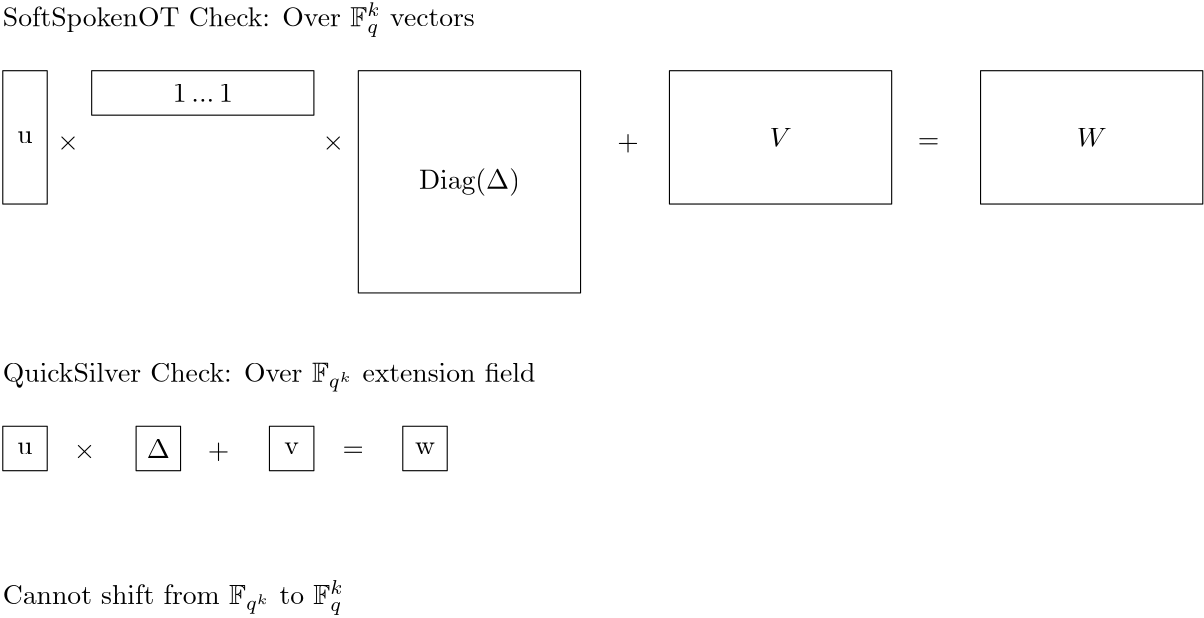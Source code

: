 <?xml version="1.0"?>
<!DOCTYPE ipe SYSTEM "ipe.dtd">
<ipe version="70218" creator="Ipe 7.2.27">
<info created="D:20230831133831" modified="D:20230831133831"/>
<preamble>\usepackage{amsmath,amssymb}</preamble>
<ipestyle name="basic">
<symbol name="arrow/arc(spx)">
<path stroke="sym-stroke" fill="sym-stroke" pen="sym-pen">
0 0 m
-1 0.333 l
-1 -0.333 l
h
</path>
</symbol>
<symbol name="arrow/farc(spx)">
<path stroke="sym-stroke" fill="white" pen="sym-pen">
0 0 m
-1 0.333 l
-1 -0.333 l
h
</path>
</symbol>
<symbol name="arrow/ptarc(spx)">
<path stroke="sym-stroke" fill="sym-stroke" pen="sym-pen">
0 0 m
-1 0.333 l
-0.8 0 l
-1 -0.333 l
h
</path>
</symbol>
<symbol name="arrow/fptarc(spx)">
<path stroke="sym-stroke" fill="white" pen="sym-pen">
0 0 m
-1 0.333 l
-0.8 0 l
-1 -0.333 l
h
</path>
</symbol>
<symbol name="mark/circle(sx)" transformations="translations">
<path fill="sym-stroke">
0.6 0 0 0.6 0 0 e
0.4 0 0 0.4 0 0 e
</path>
</symbol>
<symbol name="mark/disk(sx)" transformations="translations">
<path fill="sym-stroke">
0.6 0 0 0.6 0 0 e
</path>
</symbol>
<symbol name="mark/fdisk(sfx)" transformations="translations">
<group>
<path fill="sym-fill">
0.5 0 0 0.5 0 0 e
</path>
<path fill="sym-stroke" fillrule="eofill">
0.6 0 0 0.6 0 0 e
0.4 0 0 0.4 0 0 e
</path>
</group>
</symbol>
<symbol name="mark/box(sx)" transformations="translations">
<path fill="sym-stroke" fillrule="eofill">
-0.6 -0.6 m
0.6 -0.6 l
0.6 0.6 l
-0.6 0.6 l
h
-0.4 -0.4 m
0.4 -0.4 l
0.4 0.4 l
-0.4 0.4 l
h
</path>
</symbol>
<symbol name="mark/square(sx)" transformations="translations">
<path fill="sym-stroke">
-0.6 -0.6 m
0.6 -0.6 l
0.6 0.6 l
-0.6 0.6 l
h
</path>
</symbol>
<symbol name="mark/fsquare(sfx)" transformations="translations">
<group>
<path fill="sym-fill">
-0.5 -0.5 m
0.5 -0.5 l
0.5 0.5 l
-0.5 0.5 l
h
</path>
<path fill="sym-stroke" fillrule="eofill">
-0.6 -0.6 m
0.6 -0.6 l
0.6 0.6 l
-0.6 0.6 l
h
-0.4 -0.4 m
0.4 -0.4 l
0.4 0.4 l
-0.4 0.4 l
h
</path>
</group>
</symbol>
<symbol name="mark/cross(sx)" transformations="translations">
<group>
<path fill="sym-stroke">
-0.43 -0.57 m
0.57 0.43 l
0.43 0.57 l
-0.57 -0.43 l
h
</path>
<path fill="sym-stroke">
-0.43 0.57 m
0.57 -0.43 l
0.43 -0.57 l
-0.57 0.43 l
h
</path>
</group>
</symbol>
<symbol name="arrow/fnormal(spx)">
<path stroke="sym-stroke" fill="white" pen="sym-pen">
0 0 m
-1 0.333 l
-1 -0.333 l
h
</path>
</symbol>
<symbol name="arrow/pointed(spx)">
<path stroke="sym-stroke" fill="sym-stroke" pen="sym-pen">
0 0 m
-1 0.333 l
-0.8 0 l
-1 -0.333 l
h
</path>
</symbol>
<symbol name="arrow/fpointed(spx)">
<path stroke="sym-stroke" fill="white" pen="sym-pen">
0 0 m
-1 0.333 l
-0.8 0 l
-1 -0.333 l
h
</path>
</symbol>
<symbol name="arrow/linear(spx)">
<path stroke="sym-stroke" pen="sym-pen">
-1 0.333 m
0 0 l
-1 -0.333 l
</path>
</symbol>
<symbol name="arrow/fdouble(spx)">
<path stroke="sym-stroke" fill="white" pen="sym-pen">
0 0 m
-1 0.333 l
-1 -0.333 l
h
-1 0 m
-2 0.333 l
-2 -0.333 l
h
</path>
</symbol>
<symbol name="arrow/double(spx)">
<path stroke="sym-stroke" fill="sym-stroke" pen="sym-pen">
0 0 m
-1 0.333 l
-1 -0.333 l
h
-1 0 m
-2 0.333 l
-2 -0.333 l
h
</path>
</symbol>
<symbol name="arrow/mid-normal(spx)">
<path stroke="sym-stroke" fill="sym-stroke" pen="sym-pen">
0.5 0 m
-0.5 0.333 l
-0.5 -0.333 l
h
</path>
</symbol>
<symbol name="arrow/mid-fnormal(spx)">
<path stroke="sym-stroke" fill="white" pen="sym-pen">
0.5 0 m
-0.5 0.333 l
-0.5 -0.333 l
h
</path>
</symbol>
<symbol name="arrow/mid-pointed(spx)">
<path stroke="sym-stroke" fill="sym-stroke" pen="sym-pen">
0.5 0 m
-0.5 0.333 l
-0.3 0 l
-0.5 -0.333 l
h
</path>
</symbol>
<symbol name="arrow/mid-fpointed(spx)">
<path stroke="sym-stroke" fill="white" pen="sym-pen">
0.5 0 m
-0.5 0.333 l
-0.3 0 l
-0.5 -0.333 l
h
</path>
</symbol>
<symbol name="arrow/mid-double(spx)">
<path stroke="sym-stroke" fill="sym-stroke" pen="sym-pen">
1 0 m
0 0.333 l
0 -0.333 l
h
0 0 m
-1 0.333 l
-1 -0.333 l
h
</path>
</symbol>
<symbol name="arrow/mid-fdouble(spx)">
<path stroke="sym-stroke" fill="white" pen="sym-pen">
1 0 m
0 0.333 l
0 -0.333 l
h
0 0 m
-1 0.333 l
-1 -0.333 l
h
</path>
</symbol>
<anglesize name="22.5 deg" value="22.5"/>
<anglesize name="30 deg" value="30"/>
<anglesize name="45 deg" value="45"/>
<anglesize name="60 deg" value="60"/>
<anglesize name="90 deg" value="90"/>
<arrowsize name="large" value="10"/>
<arrowsize name="small" value="5"/>
<arrowsize name="tiny" value="3"/>
<color name="blue" value="0 0 1"/>
<color name="brown" value="0.647 0.165 0.165"/>
<color name="darkblue" value="0 0 0.545"/>
<color name="darkcyan" value="0 0.545 0.545"/>
<color name="darkgray" value="0.663"/>
<color name="darkgreen" value="0 0.392 0"/>
<color name="darkmagenta" value="0.545 0 0.545"/>
<color name="darkorange" value="1 0.549 0"/>
<color name="darkred" value="0.545 0 0"/>
<color name="gold" value="1 0.843 0"/>
<color name="gray" value="0.745"/>
<color name="green" value="0 1 0"/>
<color name="lightblue" value="0.678 0.847 0.902"/>
<color name="lightcyan" value="0.878 1 1"/>
<color name="lightgray" value="0.827"/>
<color name="lightgreen" value="0.565 0.933 0.565"/>
<color name="lightyellow" value="1 1 0.878"/>
<color name="navy" value="0 0 0.502"/>
<color name="orange" value="1 0.647 0"/>
<color name="pink" value="1 0.753 0.796"/>
<color name="purple" value="0.627 0.125 0.941"/>
<color name="red" value="1 0 0"/>
<color name="seagreen" value="0.18 0.545 0.341"/>
<color name="turquoise" value="0.251 0.878 0.816"/>
<color name="violet" value="0.933 0.51 0.933"/>
<color name="yellow" value="1 1 0"/>
<dashstyle name="dash dot dotted" value="[4 2 1 2 1 2] 0"/>
<dashstyle name="dash dotted" value="[4 2 1 2] 0"/>
<dashstyle name="dashed" value="[4] 0"/>
<dashstyle name="dotted" value="[1 3] 0"/>
<gridsize name="10 pts (~3.5 mm)" value="10"/>
<gridsize name="14 pts (~5 mm)" value="14"/>
<gridsize name="16 pts (~6 mm)" value="16"/>
<gridsize name="20 pts (~7 mm)" value="20"/>
<gridsize name="28 pts (~10 mm)" value="28"/>
<gridsize name="32 pts (~12 mm)" value="32"/>
<gridsize name="4 pts" value="4"/>
<gridsize name="56 pts (~20 mm)" value="56"/>
<gridsize name="8 pts (~3 mm)" value="8"/>
<opacity name="10%" value="0.1"/>
<opacity name="30%" value="0.3"/>
<opacity name="50%" value="0.5"/>
<opacity name="75%" value="0.75"/>
<pen name="fat" value="1.2"/>
<pen name="heavier" value="0.8"/>
<pen name="ultrafat" value="2"/>
<symbolsize name="large" value="5"/>
<symbolsize name="small" value="2"/>
<symbolsize name="tiny" value="1.1"/>
<textsize name="Huge" value="\Huge"/>
<textsize name="LARGE" value="\LARGE"/>
<textsize name="Large" value="\Large"/>
<textsize name="footnote" value="\footnotesize"/>
<textsize name="huge" value="\huge"/>
<textsize name="large" value="\large"/>
<textsize name="small" value="\small"/>
<textsize name="tiny" value="\tiny"/>
<textstyle name="center" begin="\begin{center}" end="\end{center}"/>
<textstyle name="item" begin="\begin{itemize}\item{}" end="\end{itemize}"/>
<textstyle name="itemize" begin="\begin{itemize}" end="\end{itemize}"/>
<tiling name="falling" angle="-60" step="4" width="1"/>
<tiling name="rising" angle="30" step="4" width="1"/>
</ipestyle>
<page>
<layer name="alpha"/>
<view layers="alpha" active="alpha"/>
<text layer="alpha" matrix="1 0 0 1 -96 0" transformations="translations" pos="128 768" stroke="black" type="label" width="169.95" height="8.457" depth="3.82" valign="baseline">SoftSpokenOT Check: Over $\mathbb{F}_{q}^k$ vectors</text>
<group matrix="1 0 0 1 -64 0">
<path stroke="black">
128 752 m
128 736 l
208 736 l
208 752 l
h
</path>
<text matrix="1 0 0 1 13.207 4.79" transformations="translations" pos="144 736" stroke="black" type="label" width="21.586" height="6.42" depth="0" valign="baseline">$1\,...\,1$</text>
</group>
<group matrix="1 0 0 1 -64 0">
<path stroke="black">
96 752 m
96 704 l
112 704 l
112 752 l
h
</path>
<text matrix="1 0 0 1 -10.7675 -10.1445" transformations="translations" pos="112 736" stroke="black" type="label" width="5.535" height="4.289" depth="0" valign="baseline">u</text>
</group>
<group matrix="1 0 0 1 -64 0">
<path stroke="black">
224 752 m
224 672 l
304 672 l
304 752 l
h
</path>
<text matrix="1 0 0 1 5.8045 5.5085" transformations="translations" pos="240 704" stroke="black" type="label" width="36.391" height="7.473" depth="2.49" valign="baseline">Diag($\Delta$)</text>
</group>
<text matrix="1 0 0 1 -60.4262 3.42385" transformations="translations" pos="112 720" stroke="black" type="label" width="7.749" height="5.812" depth="0.83" valign="baseline">$\times$</text>
<group>
<path matrix="1 0 0 1 -64 0" stroke="black">
336 752 m
336 704 l
416 704 l
416 752 l
h
</path>
<text matrix="1 0 0 1 67.9875 20.596" transformations="translations" pos="240 704" stroke="black" type="label" width="8.025" height="6.808" depth="0" valign="baseline">$V$</text>
</group>
<group>
<path matrix="1 0 0 1 48 0" stroke="black">
336 752 m
336 704 l
416 704 l
416 752 l
h
</path>
<text matrix="1 0 0 1 178.603 20.596" transformations="translations" pos="240 704" stroke="black" type="label" width="10.793" height="6.808" depth="0" valign="baseline" style="math">W</text>
</group>
<text matrix="1 0 0 1 35.0903 3.42385" transformations="translations" pos="112 720" stroke="black" type="label" width="7.749" height="5.812" depth="0.83" valign="baseline" style="math">\times</text>
<text matrix="1 0 0 1 141.169 3.42385" transformations="translations" pos="112 720" stroke="black" type="label" width="7.749" height="5.812" depth="0.83" valign="baseline" style="math">+</text>
<text matrix="1 0 0 1 249.382 4.08735" transformations="translations" pos="112 720" stroke="black" type="label" width="7.749" height="3.655" depth="0" valign="baseline" style="math">=</text>
<text matrix="1 0 0 1 -96 -128" transformations="translations" pos="128 768" stroke="black" type="label" width="191.791" height="6.915" depth="3.38" valign="baseline">QuickSilver Check: Over $\mathbb{F}_{q^k}$ extension field</text>
<path stroke="black">
32 624 m
32 608 l
48 608 l
48 624 l
h
</path>
<path stroke="black">
80 624 m
80 608 l
96 608 l
96 624 l
h
</path>
<path stroke="black">
128 624 m
128 608 l
144 608 l
144 624 l
h
</path>
<path stroke="black">
176 624 m
176 608 l
192 608 l
192 624 l
h
</path>
<text matrix="1 0 0 1 5.2325 5.8555" transformations="translations" pos="32 608" stroke="black" type="label" width="5.535" height="4.289" depth="0" valign="baseline">u</text>
<text matrix="1 0 0 1 3.849 4.596" transformations="translations" pos="80 608" stroke="black" type="label" width="8.302" height="6.808" depth="0" valign="baseline">$\Delta$</text>
<text matrix="1 0 0 1 5.371 5.8555" transformations="translations" pos="128 608" stroke="black" type="label" width="5.258" height="4.289" depth="0" valign="baseline">v</text>
<text matrix="1 0 0 1 4.4025 5.8555" transformations="translations" pos="176 608" stroke="black" type="label" width="7.195" height="4.289" depth="0" valign="baseline">w</text>
<text matrix="1 0 0 1 -54.4837 -107.586" transformations="translations" pos="112 720" stroke="black" type="label" width="7.749" height="5.812" depth="0.83" valign="baseline" style="math">\times</text>
<text matrix="1 0 0 1 -6.16847 -107.582" transformations="translations" pos="112 720" stroke="black" type="label" width="7.749" height="5.812" depth="0.83" valign="baseline" style="math">+</text>
<text matrix="1 0 0 1 42.2803 -106.938" transformations="translations" pos="112 720" stroke="black" type="label" width="7.749" height="3.655" depth="0" valign="baseline" style="math">=</text>
<text transformations="translations" pos="32 560" stroke="black" type="label" width="122.776" height="8.457" depth="3.82" valign="baseline">Cannot shift from $\mathbb{F}_{q^k}$ to $\mathbb{F}_{q}^{k}$</text>
</page>
</ipe>
